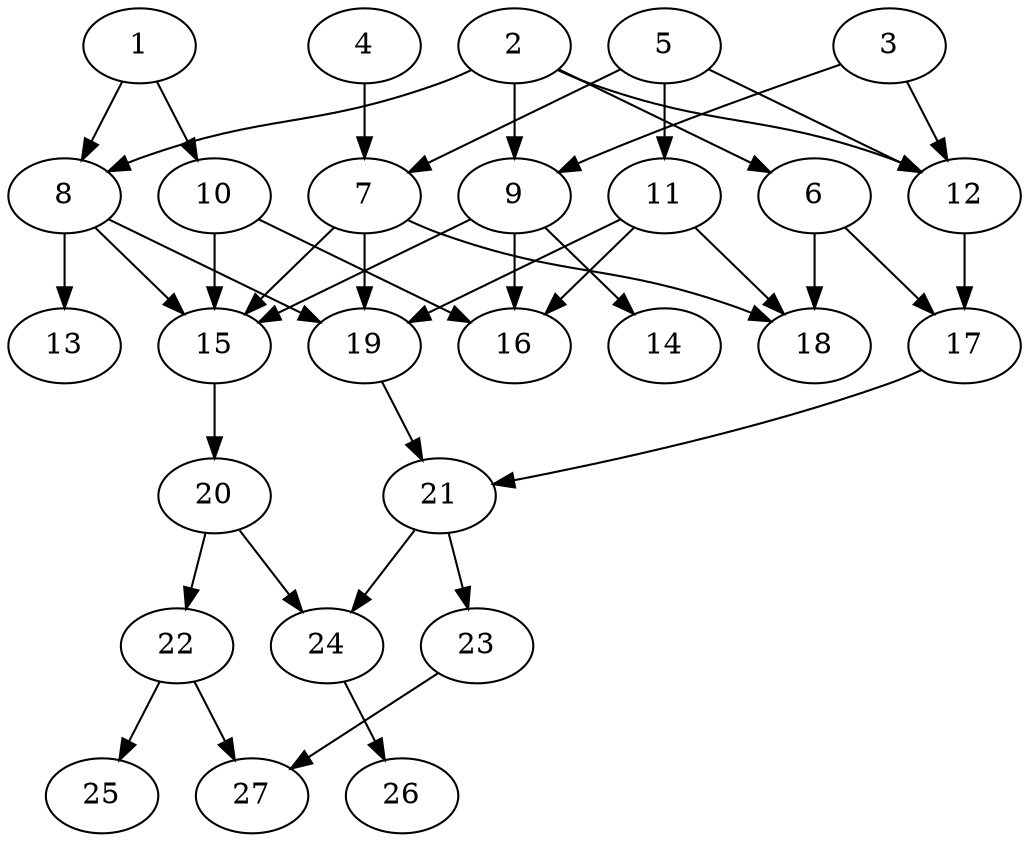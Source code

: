 // DAG (tier=2-normal, mode=compute, n=27, ccr=0.355, fat=0.542, density=0.518, regular=0.456, jump=0.169, mindata=524288, maxdata=8388608)
// DAG automatically generated by daggen at Sun Aug 24 16:33:33 2025
// /home/ermia/Project/Environments/daggen/bin/daggen --dot --ccr 0.355 --fat 0.542 --regular 0.456 --density 0.518 --jump 0.169 --mindata 524288 --maxdata 8388608 -n 27 
digraph G {
  1 [size="392970074384419072", alpha="0.04", expect_size="196485037192209536"]
  1 -> 8 [size ="145030341722112"]
  1 -> 10 [size ="145030341722112"]
  2 [size="69132618779892645888", alpha="0.18", expect_size="34566309389946322944"]
  2 -> 6 [size ="134755135782912"]
  2 -> 8 [size ="134755135782912"]
  2 -> 9 [size ="134755135782912"]
  2 -> 12 [size ="134755135782912"]
  3 [size="77893784372403136", alpha="0.15", expect_size="38946892186201568"]
  3 -> 9 [size ="185619896598528"]
  3 -> 12 [size ="185619896598528"]
  4 [size="114857025523261898752", alpha="0.18", expect_size="57428512761630949376"]
  4 -> 7 [size ="189028968169472"]
  5 [size="99838110149581536", alpha="0.05", expect_size="49919055074790768"]
  5 -> 7 [size ="49167653142528"]
  5 -> 11 [size ="49167653142528"]
  5 -> 12 [size ="49167653142528"]
  6 [size="290138564220420096000", alpha="0.15", expect_size="145069282110210048000"]
  6 -> 17 [size ="350612147404800"]
  6 -> 18 [size ="350612147404800"]
  7 [size="13970495897591611392", alpha="0.03", expect_size="6985247948795805696"]
  7 -> 15 [size ="46404974149632"]
  7 -> 18 [size ="46404974149632"]
  7 -> 19 [size ="46404974149632"]
  8 [size="154349691542475", alpha="0.10", expect_size="77174845771237"]
  8 -> 13 [size ="2744618319872"]
  8 -> 15 [size ="2744618319872"]
  8 -> 19 [size ="2744618319872"]
  9 [size="6660143661226681", alpha="0.05", expect_size="3330071830613340"]
  9 -> 14 [size ="386407545700352"]
  9 -> 15 [size ="386407545700352"]
  9 -> 16 [size ="386407545700352"]
  10 [size="10760839143341686784", alpha="0.15", expect_size="5380419571670843392"]
  10 -> 15 [size ="38993068556288"]
  10 -> 16 [size ="38993068556288"]
  11 [size="9886340465446898", alpha="0.12", expect_size="4943170232723449"]
  11 -> 16 [size ="5261871808512"]
  11 -> 18 [size ="5261871808512"]
  11 -> 19 [size ="5261871808512"]
  12 [size="54212040932053745664", alpha="0.13", expect_size="27106020466026872832"]
  12 -> 17 [size ="114591874940928"]
  13 [size="1116978585379097", alpha="0.19", expect_size="558489292689548"]
  14 [size="123332272310078930944", alpha="0.16", expect_size="61666136155039465472"]
  15 [size="37290739819894728", alpha="0.04", expect_size="18645369909947364"]
  15 -> 20 [size ="30187320246272"]
  16 [size="1750278697881980", alpha="0.01", expect_size="875139348940990"]
  17 [size="7656431618425054", alpha="0.18", expect_size="3828215809212527"]
  17 -> 21 [size ="265703991017472"]
  18 [size="159648571073618336", alpha="0.08", expect_size="79824285536809168"]
  19 [size="747502886636719", alpha="0.13", expect_size="373751443318359"]
  19 -> 21 [size ="42467328000000"]
  20 [size="380735688577442688", alpha="0.15", expect_size="190367844288721344"]
  20 -> 22 [size ="230243138797568"]
  20 -> 24 [size ="230243138797568"]
  21 [size="647995710874192", alpha="0.15", expect_size="323997855437096"]
  21 -> 23 [size ="34262774448128"]
  21 -> 24 [size ="34262774448128"]
  22 [size="49183663964026830848", alpha="0.12", expect_size="24591831982013415424"]
  22 -> 25 [size ="107391664259072"]
  22 -> 27 [size ="107391664259072"]
  23 [size="279894646792627683328", alpha="0.00", expect_size="139947323396313841664"]
  23 -> 27 [size ="342310101450752"]
  24 [size="462105060835328000", alpha="0.14", expect_size="231052530417664000"]
  24 -> 26 [size ="4781716275200"]
  25 [size="328029324856786944000", alpha="0.04", expect_size="164014662428393472000"]
  26 [size="475452026952982986752", alpha="0.03", expect_size="237726013476491493376"]
  27 [size="191670793627656608", alpha="0.00", expect_size="95835396813828304"]
}